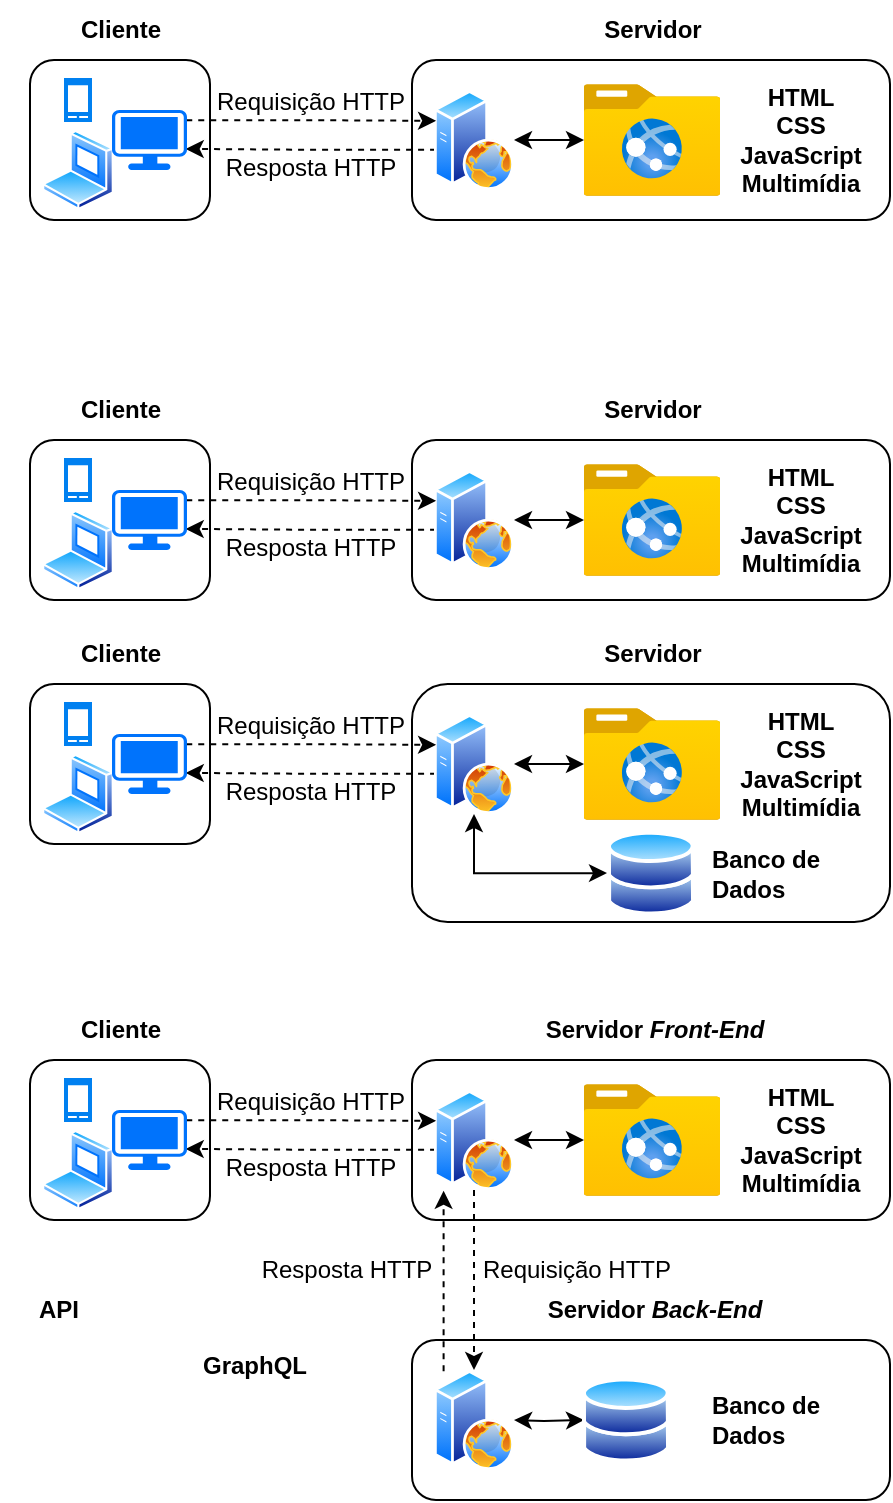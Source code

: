 <mxfile version="21.6.2" type="github">
  <diagram name="Página-1" id="v7wV8ZnBL8g8qVp7nPG3">
    <mxGraphModel dx="687" dy="395" grid="0" gridSize="10" guides="1" tooltips="1" connect="1" arrows="1" fold="1" page="1" pageScale="1" pageWidth="827" pageHeight="1169" math="0" shadow="0">
      <root>
        <mxCell id="0" />
        <mxCell id="1" parent="0" />
        <mxCell id="CSpq6tTDl8FNC48XlwBT-10" value="" style="rounded=1;whiteSpace=wrap;html=1;fontStyle=0" vertex="1" parent="1">
          <mxGeometry x="431" y="150" width="239" height="80" as="geometry" />
        </mxCell>
        <mxCell id="CSpq6tTDl8FNC48XlwBT-9" value="" style="rounded=1;whiteSpace=wrap;html=1;fontStyle=0" vertex="1" parent="1">
          <mxGeometry x="240" y="150" width="90" height="80" as="geometry" />
        </mxCell>
        <mxCell id="CSpq6tTDl8FNC48XlwBT-12" style="edgeStyle=orthogonalEdgeStyle;rounded=0;orthogonalLoop=1;jettySize=auto;html=1;entryX=0.983;entryY=0.648;entryDx=0;entryDy=0;entryPerimeter=0;exitX=0.026;exitY=0.597;exitDx=0;exitDy=0;exitPerimeter=0;dashed=1;" edge="1" parent="1" source="CSpq6tTDl8FNC48XlwBT-1" target="CSpq6tTDl8FNC48XlwBT-7">
          <mxGeometry relative="1" as="geometry" />
        </mxCell>
        <mxCell id="CSpq6tTDl8FNC48XlwBT-1" value="" style="image;aspect=fixed;perimeter=ellipsePerimeter;html=1;align=center;shadow=0;dashed=0;spacingTop=3;image=img/lib/active_directory/web_server.svg;" vertex="1" parent="1">
          <mxGeometry x="442" y="165" width="40" height="50" as="geometry" />
        </mxCell>
        <mxCell id="CSpq6tTDl8FNC48XlwBT-3" style="edgeStyle=orthogonalEdgeStyle;rounded=0;orthogonalLoop=1;jettySize=auto;html=1;startArrow=classic;startFill=1;" edge="1" parent="1" source="CSpq6tTDl8FNC48XlwBT-2" target="CSpq6tTDl8FNC48XlwBT-1">
          <mxGeometry relative="1" as="geometry" />
        </mxCell>
        <mxCell id="CSpq6tTDl8FNC48XlwBT-2" value="" style="image;aspect=fixed;html=1;points=[];align=center;fontSize=12;image=img/lib/azure2/general/Folder_Website.svg;" vertex="1" parent="1">
          <mxGeometry x="517" y="162" width="68" height="56.0" as="geometry" />
        </mxCell>
        <mxCell id="CSpq6tTDl8FNC48XlwBT-4" value="HTML&lt;br&gt;CSS&lt;br&gt;JavaScript&lt;br&gt;Multimídia" style="text;html=1;align=center;verticalAlign=middle;resizable=0;points=[];autosize=1;strokeColor=none;fillColor=none;fontStyle=1" vertex="1" parent="1">
          <mxGeometry x="585" y="155" width="80" height="70" as="geometry" />
        </mxCell>
        <mxCell id="CSpq6tTDl8FNC48XlwBT-6" value="" style="image;aspect=fixed;perimeter=ellipsePerimeter;html=1;align=center;shadow=0;dashed=0;spacingTop=3;image=img/lib/active_directory/laptop_client.svg;" vertex="1" parent="1">
          <mxGeometry x="246" y="185" width="36" height="40" as="geometry" />
        </mxCell>
        <mxCell id="CSpq6tTDl8FNC48XlwBT-11" style="edgeStyle=orthogonalEdgeStyle;rounded=0;orthogonalLoop=1;jettySize=auto;html=1;exitX=0.99;exitY=0.171;exitDx=0;exitDy=0;exitPerimeter=0;entryX=0.026;entryY=0.308;entryDx=0;entryDy=0;entryPerimeter=0;dashed=1;" edge="1" parent="1" source="CSpq6tTDl8FNC48XlwBT-7" target="CSpq6tTDl8FNC48XlwBT-1">
          <mxGeometry relative="1" as="geometry">
            <Array as="points" />
          </mxGeometry>
        </mxCell>
        <mxCell id="CSpq6tTDl8FNC48XlwBT-7" value="" style="points=[[0.03,0.03,0],[0.5,0,0],[0.97,0.03,0],[1,0.4,0],[0.97,0.745,0],[0.5,1,0],[0.03,0.745,0],[0,0.4,0]];verticalLabelPosition=bottom;sketch=0;html=1;verticalAlign=top;aspect=fixed;align=center;pointerEvents=1;shape=mxgraph.cisco19.workstation;fillColor=#0073fc;strokeColor=none;" vertex="1" parent="1">
          <mxGeometry x="281" y="175" width="37.5" height="30" as="geometry" />
        </mxCell>
        <mxCell id="CSpq6tTDl8FNC48XlwBT-8" value="" style="html=1;verticalLabelPosition=bottom;align=center;labelBackgroundColor=#ffffff;verticalAlign=top;strokeWidth=2;strokeColor=#0080F0;shadow=0;dashed=0;shape=mxgraph.ios7.icons.smartphone;" vertex="1" parent="1">
          <mxGeometry x="258" y="160" width="12" height="20" as="geometry" />
        </mxCell>
        <mxCell id="CSpq6tTDl8FNC48XlwBT-13" value="Requisição HTTP" style="text;html=1;align=center;verticalAlign=middle;resizable=0;points=[];autosize=1;strokeColor=none;fillColor=none;" vertex="1" parent="1">
          <mxGeometry x="319.5" y="156" width="120" height="30" as="geometry" />
        </mxCell>
        <mxCell id="CSpq6tTDl8FNC48XlwBT-14" value="Resposta HTTP" style="text;html=1;align=center;verticalAlign=middle;resizable=0;points=[];autosize=1;strokeColor=none;fillColor=none;" vertex="1" parent="1">
          <mxGeometry x="324.5" y="189" width="110" height="30" as="geometry" />
        </mxCell>
        <mxCell id="CSpq6tTDl8FNC48XlwBT-15" value="Cliente" style="text;html=1;align=center;verticalAlign=middle;resizable=0;points=[];autosize=1;strokeColor=none;fillColor=none;fontStyle=1" vertex="1" parent="1">
          <mxGeometry x="255" y="120" width="60" height="30" as="geometry" />
        </mxCell>
        <mxCell id="CSpq6tTDl8FNC48XlwBT-16" value="Servidor" style="text;html=1;align=center;verticalAlign=middle;resizable=0;points=[];autosize=1;strokeColor=none;fillColor=none;fontStyle=1" vertex="1" parent="1">
          <mxGeometry x="516" y="120" width="70" height="30" as="geometry" />
        </mxCell>
        <mxCell id="CSpq6tTDl8FNC48XlwBT-17" value="" style="rounded=1;whiteSpace=wrap;html=1;fontStyle=0" vertex="1" parent="1">
          <mxGeometry x="431" y="340" width="239" height="80" as="geometry" />
        </mxCell>
        <mxCell id="CSpq6tTDl8FNC48XlwBT-18" value="" style="rounded=1;whiteSpace=wrap;html=1;fontStyle=0" vertex="1" parent="1">
          <mxGeometry x="240" y="340" width="90" height="80" as="geometry" />
        </mxCell>
        <mxCell id="CSpq6tTDl8FNC48XlwBT-19" style="edgeStyle=orthogonalEdgeStyle;rounded=0;orthogonalLoop=1;jettySize=auto;html=1;entryX=0.983;entryY=0.648;entryDx=0;entryDy=0;entryPerimeter=0;exitX=0.026;exitY=0.597;exitDx=0;exitDy=0;exitPerimeter=0;dashed=1;" edge="1" parent="1" source="CSpq6tTDl8FNC48XlwBT-20" target="CSpq6tTDl8FNC48XlwBT-26">
          <mxGeometry relative="1" as="geometry" />
        </mxCell>
        <mxCell id="CSpq6tTDl8FNC48XlwBT-20" value="" style="image;aspect=fixed;perimeter=ellipsePerimeter;html=1;align=center;shadow=0;dashed=0;spacingTop=3;image=img/lib/active_directory/web_server.svg;" vertex="1" parent="1">
          <mxGeometry x="442" y="355" width="40" height="50" as="geometry" />
        </mxCell>
        <mxCell id="CSpq6tTDl8FNC48XlwBT-21" style="edgeStyle=orthogonalEdgeStyle;rounded=0;orthogonalLoop=1;jettySize=auto;html=1;startArrow=classic;startFill=1;" edge="1" parent="1" source="CSpq6tTDl8FNC48XlwBT-22" target="CSpq6tTDl8FNC48XlwBT-20">
          <mxGeometry relative="1" as="geometry" />
        </mxCell>
        <mxCell id="CSpq6tTDl8FNC48XlwBT-22" value="" style="image;aspect=fixed;html=1;points=[];align=center;fontSize=12;image=img/lib/azure2/general/Folder_Website.svg;" vertex="1" parent="1">
          <mxGeometry x="517" y="352" width="68" height="56.0" as="geometry" />
        </mxCell>
        <mxCell id="CSpq6tTDl8FNC48XlwBT-23" value="HTML&lt;br&gt;CSS&lt;br&gt;JavaScript&lt;br&gt;Multimídia" style="text;html=1;align=center;verticalAlign=middle;resizable=0;points=[];autosize=1;strokeColor=none;fillColor=none;fontStyle=1" vertex="1" parent="1">
          <mxGeometry x="585" y="345" width="80" height="70" as="geometry" />
        </mxCell>
        <mxCell id="CSpq6tTDl8FNC48XlwBT-24" value="" style="image;aspect=fixed;perimeter=ellipsePerimeter;html=1;align=center;shadow=0;dashed=0;spacingTop=3;image=img/lib/active_directory/laptop_client.svg;" vertex="1" parent="1">
          <mxGeometry x="246" y="375" width="36" height="40" as="geometry" />
        </mxCell>
        <mxCell id="CSpq6tTDl8FNC48XlwBT-25" style="edgeStyle=orthogonalEdgeStyle;rounded=0;orthogonalLoop=1;jettySize=auto;html=1;exitX=0.99;exitY=0.171;exitDx=0;exitDy=0;exitPerimeter=0;entryX=0.026;entryY=0.308;entryDx=0;entryDy=0;entryPerimeter=0;dashed=1;" edge="1" parent="1" source="CSpq6tTDl8FNC48XlwBT-26" target="CSpq6tTDl8FNC48XlwBT-20">
          <mxGeometry relative="1" as="geometry">
            <Array as="points" />
          </mxGeometry>
        </mxCell>
        <mxCell id="CSpq6tTDl8FNC48XlwBT-26" value="" style="points=[[0.03,0.03,0],[0.5,0,0],[0.97,0.03,0],[1,0.4,0],[0.97,0.745,0],[0.5,1,0],[0.03,0.745,0],[0,0.4,0]];verticalLabelPosition=bottom;sketch=0;html=1;verticalAlign=top;aspect=fixed;align=center;pointerEvents=1;shape=mxgraph.cisco19.workstation;fillColor=#0073fc;strokeColor=none;" vertex="1" parent="1">
          <mxGeometry x="281" y="365" width="37.5" height="30" as="geometry" />
        </mxCell>
        <mxCell id="CSpq6tTDl8FNC48XlwBT-27" value="" style="html=1;verticalLabelPosition=bottom;align=center;labelBackgroundColor=#ffffff;verticalAlign=top;strokeWidth=2;strokeColor=#0080F0;shadow=0;dashed=0;shape=mxgraph.ios7.icons.smartphone;" vertex="1" parent="1">
          <mxGeometry x="258" y="350" width="12" height="20" as="geometry" />
        </mxCell>
        <mxCell id="CSpq6tTDl8FNC48XlwBT-28" value="Requisição HTTP" style="text;html=1;align=center;verticalAlign=middle;resizable=0;points=[];autosize=1;strokeColor=none;fillColor=none;" vertex="1" parent="1">
          <mxGeometry x="319.5" y="346" width="120" height="30" as="geometry" />
        </mxCell>
        <mxCell id="CSpq6tTDl8FNC48XlwBT-29" value="Resposta HTTP" style="text;html=1;align=center;verticalAlign=middle;resizable=0;points=[];autosize=1;strokeColor=none;fillColor=none;" vertex="1" parent="1">
          <mxGeometry x="324.5" y="379" width="110" height="30" as="geometry" />
        </mxCell>
        <mxCell id="CSpq6tTDl8FNC48XlwBT-30" value="Cliente" style="text;html=1;align=center;verticalAlign=middle;resizable=0;points=[];autosize=1;strokeColor=none;fillColor=none;fontStyle=1" vertex="1" parent="1">
          <mxGeometry x="255" y="310" width="60" height="30" as="geometry" />
        </mxCell>
        <mxCell id="CSpq6tTDl8FNC48XlwBT-31" value="Servidor" style="text;html=1;align=center;verticalAlign=middle;resizable=0;points=[];autosize=1;strokeColor=none;fillColor=none;fontStyle=1" vertex="1" parent="1">
          <mxGeometry x="516" y="310" width="70" height="30" as="geometry" />
        </mxCell>
        <mxCell id="CSpq6tTDl8FNC48XlwBT-49" value="" style="rounded=1;whiteSpace=wrap;html=1;fontStyle=0" vertex="1" parent="1">
          <mxGeometry x="431" y="462" width="239" height="119" as="geometry" />
        </mxCell>
        <mxCell id="CSpq6tTDl8FNC48XlwBT-50" value="" style="rounded=1;whiteSpace=wrap;html=1;fontStyle=0" vertex="1" parent="1">
          <mxGeometry x="240" y="462" width="90" height="80" as="geometry" />
        </mxCell>
        <mxCell id="CSpq6tTDl8FNC48XlwBT-51" style="edgeStyle=orthogonalEdgeStyle;rounded=0;orthogonalLoop=1;jettySize=auto;html=1;entryX=0.983;entryY=0.648;entryDx=0;entryDy=0;entryPerimeter=0;exitX=0.026;exitY=0.597;exitDx=0;exitDy=0;exitPerimeter=0;dashed=1;" edge="1" parent="1" source="CSpq6tTDl8FNC48XlwBT-52" target="CSpq6tTDl8FNC48XlwBT-58">
          <mxGeometry relative="1" as="geometry" />
        </mxCell>
        <mxCell id="CSpq6tTDl8FNC48XlwBT-64" style="edgeStyle=orthogonalEdgeStyle;rounded=0;orthogonalLoop=1;jettySize=auto;html=1;entryX=0;entryY=0.5;entryDx=0;entryDy=0;exitX=0.5;exitY=1;exitDx=0;exitDy=0;startArrow=classic;startFill=1;" edge="1" parent="1" source="CSpq6tTDl8FNC48XlwBT-52" target="CSpq6tTDl8FNC48XlwBT-32">
          <mxGeometry relative="1" as="geometry" />
        </mxCell>
        <mxCell id="CSpq6tTDl8FNC48XlwBT-52" value="" style="image;aspect=fixed;perimeter=ellipsePerimeter;html=1;align=center;shadow=0;dashed=0;spacingTop=3;image=img/lib/active_directory/web_server.svg;" vertex="1" parent="1">
          <mxGeometry x="442" y="477" width="40" height="50" as="geometry" />
        </mxCell>
        <mxCell id="CSpq6tTDl8FNC48XlwBT-53" style="edgeStyle=orthogonalEdgeStyle;rounded=0;orthogonalLoop=1;jettySize=auto;html=1;startArrow=classic;startFill=1;" edge="1" parent="1" source="CSpq6tTDl8FNC48XlwBT-54" target="CSpq6tTDl8FNC48XlwBT-52">
          <mxGeometry relative="1" as="geometry" />
        </mxCell>
        <mxCell id="CSpq6tTDl8FNC48XlwBT-54" value="" style="image;aspect=fixed;html=1;points=[];align=center;fontSize=12;image=img/lib/azure2/general/Folder_Website.svg;" vertex="1" parent="1">
          <mxGeometry x="517" y="474" width="68" height="56.0" as="geometry" />
        </mxCell>
        <mxCell id="CSpq6tTDl8FNC48XlwBT-55" value="HTML&lt;br&gt;CSS&lt;br&gt;JavaScript&lt;br&gt;Multimídia" style="text;html=1;align=center;verticalAlign=middle;resizable=0;points=[];autosize=1;strokeColor=none;fillColor=none;fontStyle=1" vertex="1" parent="1">
          <mxGeometry x="585" y="467" width="80" height="70" as="geometry" />
        </mxCell>
        <mxCell id="CSpq6tTDl8FNC48XlwBT-56" value="" style="image;aspect=fixed;perimeter=ellipsePerimeter;html=1;align=center;shadow=0;dashed=0;spacingTop=3;image=img/lib/active_directory/laptop_client.svg;" vertex="1" parent="1">
          <mxGeometry x="246" y="497" width="36" height="40" as="geometry" />
        </mxCell>
        <mxCell id="CSpq6tTDl8FNC48XlwBT-57" style="edgeStyle=orthogonalEdgeStyle;rounded=0;orthogonalLoop=1;jettySize=auto;html=1;exitX=0.99;exitY=0.171;exitDx=0;exitDy=0;exitPerimeter=0;entryX=0.026;entryY=0.308;entryDx=0;entryDy=0;entryPerimeter=0;dashed=1;" edge="1" parent="1" source="CSpq6tTDl8FNC48XlwBT-58" target="CSpq6tTDl8FNC48XlwBT-52">
          <mxGeometry relative="1" as="geometry">
            <Array as="points" />
          </mxGeometry>
        </mxCell>
        <mxCell id="CSpq6tTDl8FNC48XlwBT-58" value="" style="points=[[0.03,0.03,0],[0.5,0,0],[0.97,0.03,0],[1,0.4,0],[0.97,0.745,0],[0.5,1,0],[0.03,0.745,0],[0,0.4,0]];verticalLabelPosition=bottom;sketch=0;html=1;verticalAlign=top;aspect=fixed;align=center;pointerEvents=1;shape=mxgraph.cisco19.workstation;fillColor=#0073fc;strokeColor=none;" vertex="1" parent="1">
          <mxGeometry x="281" y="487" width="37.5" height="30" as="geometry" />
        </mxCell>
        <mxCell id="CSpq6tTDl8FNC48XlwBT-59" value="" style="html=1;verticalLabelPosition=bottom;align=center;labelBackgroundColor=#ffffff;verticalAlign=top;strokeWidth=2;strokeColor=#0080F0;shadow=0;dashed=0;shape=mxgraph.ios7.icons.smartphone;" vertex="1" parent="1">
          <mxGeometry x="258" y="472" width="12" height="20" as="geometry" />
        </mxCell>
        <mxCell id="CSpq6tTDl8FNC48XlwBT-60" value="Requisição HTTP" style="text;html=1;align=center;verticalAlign=middle;resizable=0;points=[];autosize=1;strokeColor=none;fillColor=none;" vertex="1" parent="1">
          <mxGeometry x="319.5" y="468" width="120" height="30" as="geometry" />
        </mxCell>
        <mxCell id="CSpq6tTDl8FNC48XlwBT-61" value="Resposta HTTP" style="text;html=1;align=center;verticalAlign=middle;resizable=0;points=[];autosize=1;strokeColor=none;fillColor=none;" vertex="1" parent="1">
          <mxGeometry x="324.5" y="501" width="110" height="30" as="geometry" />
        </mxCell>
        <mxCell id="CSpq6tTDl8FNC48XlwBT-62" value="Cliente" style="text;html=1;align=center;verticalAlign=middle;resizable=0;points=[];autosize=1;strokeColor=none;fillColor=none;fontStyle=1" vertex="1" parent="1">
          <mxGeometry x="255" y="432" width="60" height="30" as="geometry" />
        </mxCell>
        <mxCell id="CSpq6tTDl8FNC48XlwBT-63" value="Servidor" style="text;html=1;align=center;verticalAlign=middle;resizable=0;points=[];autosize=1;strokeColor=none;fillColor=none;fontStyle=1" vertex="1" parent="1">
          <mxGeometry x="516" y="432" width="70" height="30" as="geometry" />
        </mxCell>
        <mxCell id="CSpq6tTDl8FNC48XlwBT-32" value="" style="image;aspect=fixed;perimeter=ellipsePerimeter;html=1;align=center;shadow=0;dashed=0;spacingTop=3;image=img/lib/active_directory/databases.svg;" vertex="1" parent="1">
          <mxGeometry x="528.5" y="535" width="44" height="43.12" as="geometry" />
        </mxCell>
        <mxCell id="CSpq6tTDl8FNC48XlwBT-65" value="Banco de&lt;br&gt;Dados" style="text;html=1;align=left;verticalAlign=middle;resizable=0;points=[];autosize=1;strokeColor=none;fillColor=none;fontStyle=1" vertex="1" parent="1">
          <mxGeometry x="579" y="536.06" width="72" height="41" as="geometry" />
        </mxCell>
        <mxCell id="CSpq6tTDl8FNC48XlwBT-66" value="" style="rounded=1;whiteSpace=wrap;html=1;fontStyle=0" vertex="1" parent="1">
          <mxGeometry x="431" y="650" width="239" height="80" as="geometry" />
        </mxCell>
        <mxCell id="CSpq6tTDl8FNC48XlwBT-67" value="" style="rounded=1;whiteSpace=wrap;html=1;fontStyle=0" vertex="1" parent="1">
          <mxGeometry x="240" y="650" width="90" height="80" as="geometry" />
        </mxCell>
        <mxCell id="CSpq6tTDl8FNC48XlwBT-68" style="edgeStyle=orthogonalEdgeStyle;rounded=0;orthogonalLoop=1;jettySize=auto;html=1;entryX=0.983;entryY=0.648;entryDx=0;entryDy=0;entryPerimeter=0;exitX=0.026;exitY=0.597;exitDx=0;exitDy=0;exitPerimeter=0;dashed=1;" edge="1" parent="1" source="CSpq6tTDl8FNC48XlwBT-69" target="CSpq6tTDl8FNC48XlwBT-75">
          <mxGeometry relative="1" as="geometry" />
        </mxCell>
        <mxCell id="CSpq6tTDl8FNC48XlwBT-69" value="" style="image;aspect=fixed;perimeter=ellipsePerimeter;html=1;align=center;shadow=0;dashed=0;spacingTop=3;image=img/lib/active_directory/web_server.svg;" vertex="1" parent="1">
          <mxGeometry x="442" y="665" width="40" height="50" as="geometry" />
        </mxCell>
        <mxCell id="CSpq6tTDl8FNC48XlwBT-70" style="edgeStyle=orthogonalEdgeStyle;rounded=0;orthogonalLoop=1;jettySize=auto;html=1;startArrow=classic;startFill=1;" edge="1" parent="1" source="CSpq6tTDl8FNC48XlwBT-71" target="CSpq6tTDl8FNC48XlwBT-69">
          <mxGeometry relative="1" as="geometry" />
        </mxCell>
        <mxCell id="CSpq6tTDl8FNC48XlwBT-71" value="" style="image;aspect=fixed;html=1;points=[];align=center;fontSize=12;image=img/lib/azure2/general/Folder_Website.svg;" vertex="1" parent="1">
          <mxGeometry x="517" y="662" width="68" height="56.0" as="geometry" />
        </mxCell>
        <mxCell id="CSpq6tTDl8FNC48XlwBT-72" value="HTML&lt;br&gt;CSS&lt;br&gt;JavaScript&lt;br&gt;Multimídia" style="text;html=1;align=center;verticalAlign=middle;resizable=0;points=[];autosize=1;strokeColor=none;fillColor=none;fontStyle=1" vertex="1" parent="1">
          <mxGeometry x="585" y="655" width="80" height="70" as="geometry" />
        </mxCell>
        <mxCell id="CSpq6tTDl8FNC48XlwBT-73" value="" style="image;aspect=fixed;perimeter=ellipsePerimeter;html=1;align=center;shadow=0;dashed=0;spacingTop=3;image=img/lib/active_directory/laptop_client.svg;" vertex="1" parent="1">
          <mxGeometry x="246" y="685" width="36" height="40" as="geometry" />
        </mxCell>
        <mxCell id="CSpq6tTDl8FNC48XlwBT-74" style="edgeStyle=orthogonalEdgeStyle;rounded=0;orthogonalLoop=1;jettySize=auto;html=1;exitX=0.99;exitY=0.171;exitDx=0;exitDy=0;exitPerimeter=0;entryX=0.026;entryY=0.308;entryDx=0;entryDy=0;entryPerimeter=0;dashed=1;" edge="1" parent="1" source="CSpq6tTDl8FNC48XlwBT-75" target="CSpq6tTDl8FNC48XlwBT-69">
          <mxGeometry relative="1" as="geometry">
            <Array as="points" />
          </mxGeometry>
        </mxCell>
        <mxCell id="CSpq6tTDl8FNC48XlwBT-75" value="" style="points=[[0.03,0.03,0],[0.5,0,0],[0.97,0.03,0],[1,0.4,0],[0.97,0.745,0],[0.5,1,0],[0.03,0.745,0],[0,0.4,0]];verticalLabelPosition=bottom;sketch=0;html=1;verticalAlign=top;aspect=fixed;align=center;pointerEvents=1;shape=mxgraph.cisco19.workstation;fillColor=#0073fc;strokeColor=none;" vertex="1" parent="1">
          <mxGeometry x="281" y="675" width="37.5" height="30" as="geometry" />
        </mxCell>
        <mxCell id="CSpq6tTDl8FNC48XlwBT-76" value="" style="html=1;verticalLabelPosition=bottom;align=center;labelBackgroundColor=#ffffff;verticalAlign=top;strokeWidth=2;strokeColor=#0080F0;shadow=0;dashed=0;shape=mxgraph.ios7.icons.smartphone;" vertex="1" parent="1">
          <mxGeometry x="258" y="660" width="12" height="20" as="geometry" />
        </mxCell>
        <mxCell id="CSpq6tTDl8FNC48XlwBT-77" value="Requisição HTTP" style="text;html=1;align=center;verticalAlign=middle;resizable=0;points=[];autosize=1;strokeColor=none;fillColor=none;" vertex="1" parent="1">
          <mxGeometry x="319.5" y="656" width="120" height="30" as="geometry" />
        </mxCell>
        <mxCell id="CSpq6tTDl8FNC48XlwBT-78" value="Resposta HTTP" style="text;html=1;align=center;verticalAlign=middle;resizable=0;points=[];autosize=1;strokeColor=none;fillColor=none;" vertex="1" parent="1">
          <mxGeometry x="324.5" y="689" width="110" height="30" as="geometry" />
        </mxCell>
        <mxCell id="CSpq6tTDl8FNC48XlwBT-79" value="Cliente" style="text;html=1;align=center;verticalAlign=middle;resizable=0;points=[];autosize=1;strokeColor=none;fillColor=none;fontStyle=1" vertex="1" parent="1">
          <mxGeometry x="255" y="620" width="60" height="30" as="geometry" />
        </mxCell>
        <mxCell id="CSpq6tTDl8FNC48XlwBT-80" value="Servidor &lt;i&gt;Front-End&lt;/i&gt;" style="text;html=1;align=center;verticalAlign=middle;resizable=0;points=[];autosize=1;strokeColor=none;fillColor=none;fontStyle=1" vertex="1" parent="1">
          <mxGeometry x="488" y="622" width="127" height="26" as="geometry" />
        </mxCell>
        <mxCell id="CSpq6tTDl8FNC48XlwBT-81" value="" style="rounded=1;whiteSpace=wrap;html=1;fontStyle=0" vertex="1" parent="1">
          <mxGeometry x="431" y="790" width="239" height="80" as="geometry" />
        </mxCell>
        <mxCell id="CSpq6tTDl8FNC48XlwBT-90" style="edgeStyle=orthogonalEdgeStyle;rounded=0;orthogonalLoop=1;jettySize=auto;html=1;exitX=0.12;exitY=0.013;exitDx=0;exitDy=0;entryX=0.12;entryY=1.008;entryDx=0;entryDy=0;entryPerimeter=0;exitPerimeter=0;dashed=1;" edge="1" parent="1" source="CSpq6tTDl8FNC48XlwBT-82" target="CSpq6tTDl8FNC48XlwBT-69">
          <mxGeometry relative="1" as="geometry" />
        </mxCell>
        <mxCell id="CSpq6tTDl8FNC48XlwBT-82" value="" style="image;aspect=fixed;perimeter=ellipsePerimeter;html=1;align=center;shadow=0;dashed=0;spacingTop=3;image=img/lib/active_directory/web_server.svg;" vertex="1" parent="1">
          <mxGeometry x="442" y="805" width="40" height="50" as="geometry" />
        </mxCell>
        <mxCell id="CSpq6tTDl8FNC48XlwBT-83" style="edgeStyle=orthogonalEdgeStyle;rounded=0;orthogonalLoop=1;jettySize=auto;html=1;startArrow=classic;startFill=1;" edge="1" parent="1" target="CSpq6tTDl8FNC48XlwBT-82">
          <mxGeometry relative="1" as="geometry">
            <mxPoint x="517" y="830" as="sourcePoint" />
          </mxGeometry>
        </mxCell>
        <mxCell id="CSpq6tTDl8FNC48XlwBT-86" value="Servidor &lt;i&gt;Back-End&lt;/i&gt;" style="text;html=1;align=center;verticalAlign=middle;resizable=0;points=[];autosize=1;strokeColor=none;fillColor=none;fontStyle=1" vertex="1" parent="1">
          <mxGeometry x="489" y="762" width="125" height="26" as="geometry" />
        </mxCell>
        <mxCell id="CSpq6tTDl8FNC48XlwBT-87" value="" style="image;aspect=fixed;perimeter=ellipsePerimeter;html=1;align=center;shadow=0;dashed=0;spacingTop=3;image=img/lib/active_directory/databases.svg;" vertex="1" parent="1">
          <mxGeometry x="516" y="808.44" width="44" height="43.12" as="geometry" />
        </mxCell>
        <mxCell id="CSpq6tTDl8FNC48XlwBT-88" value="Banco de&lt;br&gt;Dados" style="text;html=1;align=left;verticalAlign=middle;resizable=0;points=[];autosize=1;strokeColor=none;fillColor=none;fontStyle=1" vertex="1" parent="1">
          <mxGeometry x="579" y="809.5" width="72" height="41" as="geometry" />
        </mxCell>
        <mxCell id="CSpq6tTDl8FNC48XlwBT-89" style="edgeStyle=orthogonalEdgeStyle;rounded=0;orthogonalLoop=1;jettySize=auto;html=1;dashed=1;" edge="1" parent="1" source="CSpq6tTDl8FNC48XlwBT-69" target="CSpq6tTDl8FNC48XlwBT-82">
          <mxGeometry relative="1" as="geometry" />
        </mxCell>
        <mxCell id="CSpq6tTDl8FNC48XlwBT-91" value="Requisição HTTP" style="text;html=1;align=center;verticalAlign=middle;resizable=0;points=[];autosize=1;strokeColor=none;fillColor=none;" vertex="1" parent="1">
          <mxGeometry x="452.5" y="740" width="120" height="30" as="geometry" />
        </mxCell>
        <mxCell id="CSpq6tTDl8FNC48XlwBT-92" value="Resposta HTTP" style="text;html=1;align=center;verticalAlign=middle;resizable=0;points=[];autosize=1;strokeColor=none;fillColor=none;" vertex="1" parent="1">
          <mxGeometry x="342.5" y="740" width="110" height="30" as="geometry" />
        </mxCell>
        <mxCell id="CSpq6tTDl8FNC48XlwBT-99" value="" style="group" vertex="1" connectable="0" parent="1">
          <mxGeometry x="225" y="746" width="58" height="58" as="geometry" />
        </mxCell>
        <mxCell id="CSpq6tTDl8FNC48XlwBT-97" value="" style="shape=image;html=1;verticalAlign=top;verticalLabelPosition=bottom;labelBackgroundColor=#ffffff;imageAspect=0;aspect=fixed;image=https://cdn0.iconfinder.com/data/icons/phosphor-bold-vol-3-1/256/hexagon-duotone-128.png" vertex="1" parent="CSpq6tTDl8FNC48XlwBT-99">
          <mxGeometry width="58" height="58" as="geometry" />
        </mxCell>
        <mxCell id="CSpq6tTDl8FNC48XlwBT-98" value="API" style="text;html=1;align=center;verticalAlign=middle;resizable=0;points=[];autosize=1;strokeColor=none;fillColor=none;fontStyle=1" vertex="1" parent="CSpq6tTDl8FNC48XlwBT-99">
          <mxGeometry x="10" y="16" width="38" height="26" as="geometry" />
        </mxCell>
        <mxCell id="CSpq6tTDl8FNC48XlwBT-100" value="" style="group" vertex="1" connectable="0" parent="1">
          <mxGeometry x="323" y="774" width="64" height="58" as="geometry" />
        </mxCell>
        <mxCell id="CSpq6tTDl8FNC48XlwBT-101" value="" style="shape=image;html=1;verticalAlign=top;verticalLabelPosition=bottom;labelBackgroundColor=#ffffff;imageAspect=0;aspect=fixed;image=https://cdn0.iconfinder.com/data/icons/phosphor-bold-vol-3-1/256/hexagon-duotone-128.png" vertex="1" parent="CSpq6tTDl8FNC48XlwBT-100">
          <mxGeometry width="58" height="58" as="geometry" />
        </mxCell>
        <mxCell id="CSpq6tTDl8FNC48XlwBT-102" value="GraphQL" style="text;html=1;align=center;verticalAlign=middle;resizable=0;points=[];autosize=1;strokeColor=none;fillColor=none;fontStyle=1" vertex="1" parent="CSpq6tTDl8FNC48XlwBT-100">
          <mxGeometry x="-6" y="16" width="70" height="26" as="geometry" />
        </mxCell>
      </root>
    </mxGraphModel>
  </diagram>
</mxfile>
